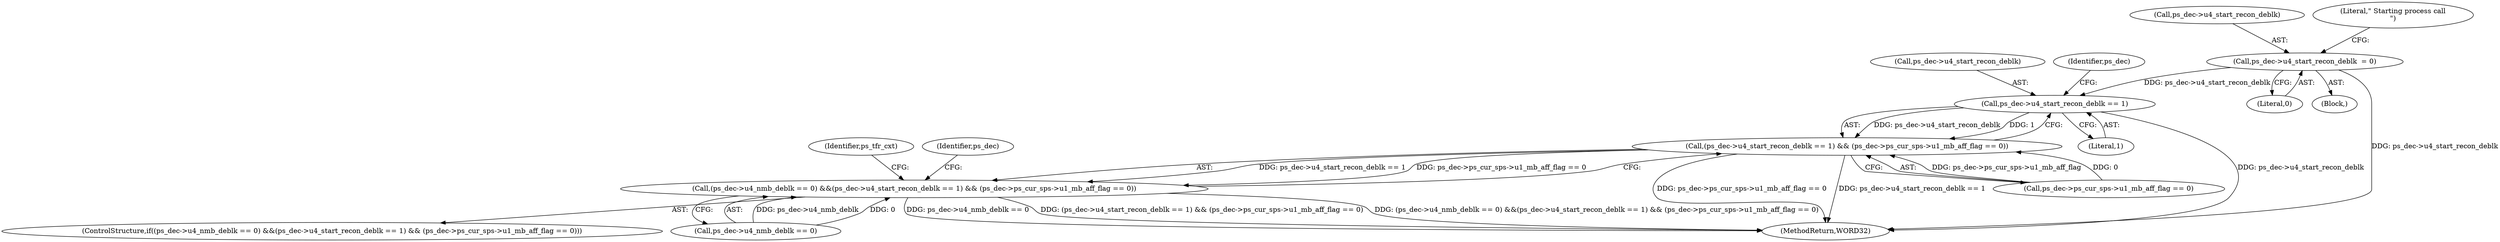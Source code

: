 digraph "0_Android_494561291a503840f385fbcd11d9bc5f4dc502b8@pointer" {
"1000963" [label="(Call,ps_dec->u4_start_recon_deblk  = 0)"];
"1001639" [label="(Call,ps_dec->u4_start_recon_deblk == 1)"];
"1001638" [label="(Call,(ps_dec->u4_start_recon_deblk == 1) && (ps_dec->ps_cur_sps->u1_mb_aff_flag == 0))"];
"1001632" [label="(Call,(ps_dec->u4_nmb_deblk == 0) &&(ps_dec->u4_start_recon_deblk == 1) && (ps_dec->ps_cur_sps->u1_mb_aff_flag == 0))"];
"1000963" [label="(Call,ps_dec->u4_start_recon_deblk  = 0)"];
"1001639" [label="(Call,ps_dec->u4_start_recon_deblk == 1)"];
"1000967" [label="(Literal,0)"];
"1001638" [label="(Call,(ps_dec->u4_start_recon_deblk == 1) && (ps_dec->ps_cur_sps->u1_mb_aff_flag == 0))"];
"1001643" [label="(Literal,1)"];
"1001631" [label="(ControlStructure,if((ps_dec->u4_nmb_deblk == 0) &&(ps_dec->u4_start_recon_deblk == 1) && (ps_dec->ps_cur_sps->u1_mb_aff_flag == 0)))"];
"1000964" [label="(Call,ps_dec->u4_start_recon_deblk)"];
"1001657" [label="(Identifier,ps_tfr_cxt)"];
"1001640" [label="(Call,ps_dec->u4_start_recon_deblk)"];
"1001632" [label="(Call,(ps_dec->u4_nmb_deblk == 0) &&(ps_dec->u4_start_recon_deblk == 1) && (ps_dec->ps_cur_sps->u1_mb_aff_flag == 0))"];
"1001720" [label="(Identifier,ps_dec)"];
"1000156" [label="(Block,)"];
"1002226" [label="(MethodReturn,WORD32)"];
"1001647" [label="(Identifier,ps_dec)"];
"1001644" [label="(Call,ps_dec->ps_cur_sps->u1_mb_aff_flag == 0)"];
"1000969" [label="(Literal,\" Starting process call\n\")"];
"1001633" [label="(Call,ps_dec->u4_nmb_deblk == 0)"];
"1000963" -> "1000156"  [label="AST: "];
"1000963" -> "1000967"  [label="CFG: "];
"1000964" -> "1000963"  [label="AST: "];
"1000967" -> "1000963"  [label="AST: "];
"1000969" -> "1000963"  [label="CFG: "];
"1000963" -> "1002226"  [label="DDG: ps_dec->u4_start_recon_deblk"];
"1000963" -> "1001639"  [label="DDG: ps_dec->u4_start_recon_deblk"];
"1001639" -> "1001638"  [label="AST: "];
"1001639" -> "1001643"  [label="CFG: "];
"1001640" -> "1001639"  [label="AST: "];
"1001643" -> "1001639"  [label="AST: "];
"1001647" -> "1001639"  [label="CFG: "];
"1001638" -> "1001639"  [label="CFG: "];
"1001639" -> "1002226"  [label="DDG: ps_dec->u4_start_recon_deblk"];
"1001639" -> "1001638"  [label="DDG: ps_dec->u4_start_recon_deblk"];
"1001639" -> "1001638"  [label="DDG: 1"];
"1001638" -> "1001632"  [label="AST: "];
"1001638" -> "1001644"  [label="CFG: "];
"1001644" -> "1001638"  [label="AST: "];
"1001632" -> "1001638"  [label="CFG: "];
"1001638" -> "1002226"  [label="DDG: ps_dec->ps_cur_sps->u1_mb_aff_flag == 0"];
"1001638" -> "1002226"  [label="DDG: ps_dec->u4_start_recon_deblk == 1"];
"1001638" -> "1001632"  [label="DDG: ps_dec->u4_start_recon_deblk == 1"];
"1001638" -> "1001632"  [label="DDG: ps_dec->ps_cur_sps->u1_mb_aff_flag == 0"];
"1001644" -> "1001638"  [label="DDG: ps_dec->ps_cur_sps->u1_mb_aff_flag"];
"1001644" -> "1001638"  [label="DDG: 0"];
"1001632" -> "1001631"  [label="AST: "];
"1001632" -> "1001633"  [label="CFG: "];
"1001633" -> "1001632"  [label="AST: "];
"1001657" -> "1001632"  [label="CFG: "];
"1001720" -> "1001632"  [label="CFG: "];
"1001632" -> "1002226"  [label="DDG: ps_dec->u4_nmb_deblk == 0"];
"1001632" -> "1002226"  [label="DDG: (ps_dec->u4_start_recon_deblk == 1) && (ps_dec->ps_cur_sps->u1_mb_aff_flag == 0)"];
"1001632" -> "1002226"  [label="DDG: (ps_dec->u4_nmb_deblk == 0) &&(ps_dec->u4_start_recon_deblk == 1) && (ps_dec->ps_cur_sps->u1_mb_aff_flag == 0)"];
"1001633" -> "1001632"  [label="DDG: ps_dec->u4_nmb_deblk"];
"1001633" -> "1001632"  [label="DDG: 0"];
}
